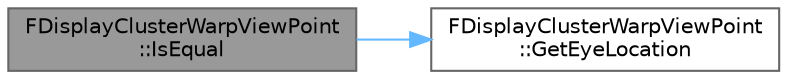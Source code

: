 digraph "FDisplayClusterWarpViewPoint::IsEqual"
{
 // INTERACTIVE_SVG=YES
 // LATEX_PDF_SIZE
  bgcolor="transparent";
  edge [fontname=Helvetica,fontsize=10,labelfontname=Helvetica,labelfontsize=10];
  node [fontname=Helvetica,fontsize=10,shape=box,height=0.2,width=0.4];
  rankdir="LR";
  Node1 [id="Node000001",label="FDisplayClusterWarpViewPoint\l::IsEqual",height=0.2,width=0.4,color="gray40", fillcolor="grey60", style="filled", fontcolor="black",tooltip=" "];
  Node1 -> Node2 [id="edge1_Node000001_Node000002",color="steelblue1",style="solid",tooltip=" "];
  Node2 [id="Node000002",label="FDisplayClusterWarpViewPoint\l::GetEyeLocation",height=0.2,width=0.4,color="grey40", fillcolor="white", style="filled",URL="$d0/dac/structFDisplayClusterWarpViewPoint.html#a5972b6bd4a91035aa70d342b4f0504b4",tooltip=" "];
}
